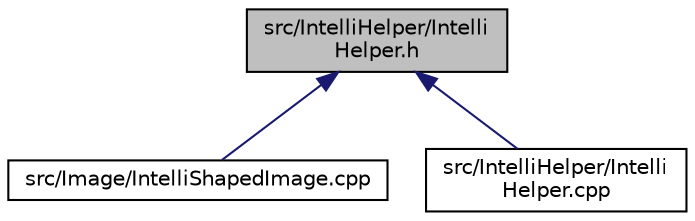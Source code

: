digraph "src/IntelliHelper/IntelliHelper.h"
{
 // LATEX_PDF_SIZE
  edge [fontname="Helvetica",fontsize="10",labelfontname="Helvetica",labelfontsize="10"];
  node [fontname="Helvetica",fontsize="10",shape=record];
  Node1 [label="src/IntelliHelper/Intelli\lHelper.h",height=0.2,width=0.4,color="black", fillcolor="grey75", style="filled", fontcolor="black",tooltip=" "];
  Node1 -> Node2 [dir="back",color="midnightblue",fontsize="10",style="solid",fontname="Helvetica"];
  Node2 [label="src/Image/IntelliShapedImage.cpp",height=0.2,width=0.4,color="black", fillcolor="white", style="filled",URL="$_intelli_shaped_image_8cpp.html",tooltip=" "];
  Node1 -> Node3 [dir="back",color="midnightblue",fontsize="10",style="solid",fontname="Helvetica"];
  Node3 [label="src/IntelliHelper/Intelli\lHelper.cpp",height=0.2,width=0.4,color="black", fillcolor="white", style="filled",URL="$_intelli_helper_8cpp.html",tooltip=" "];
}
